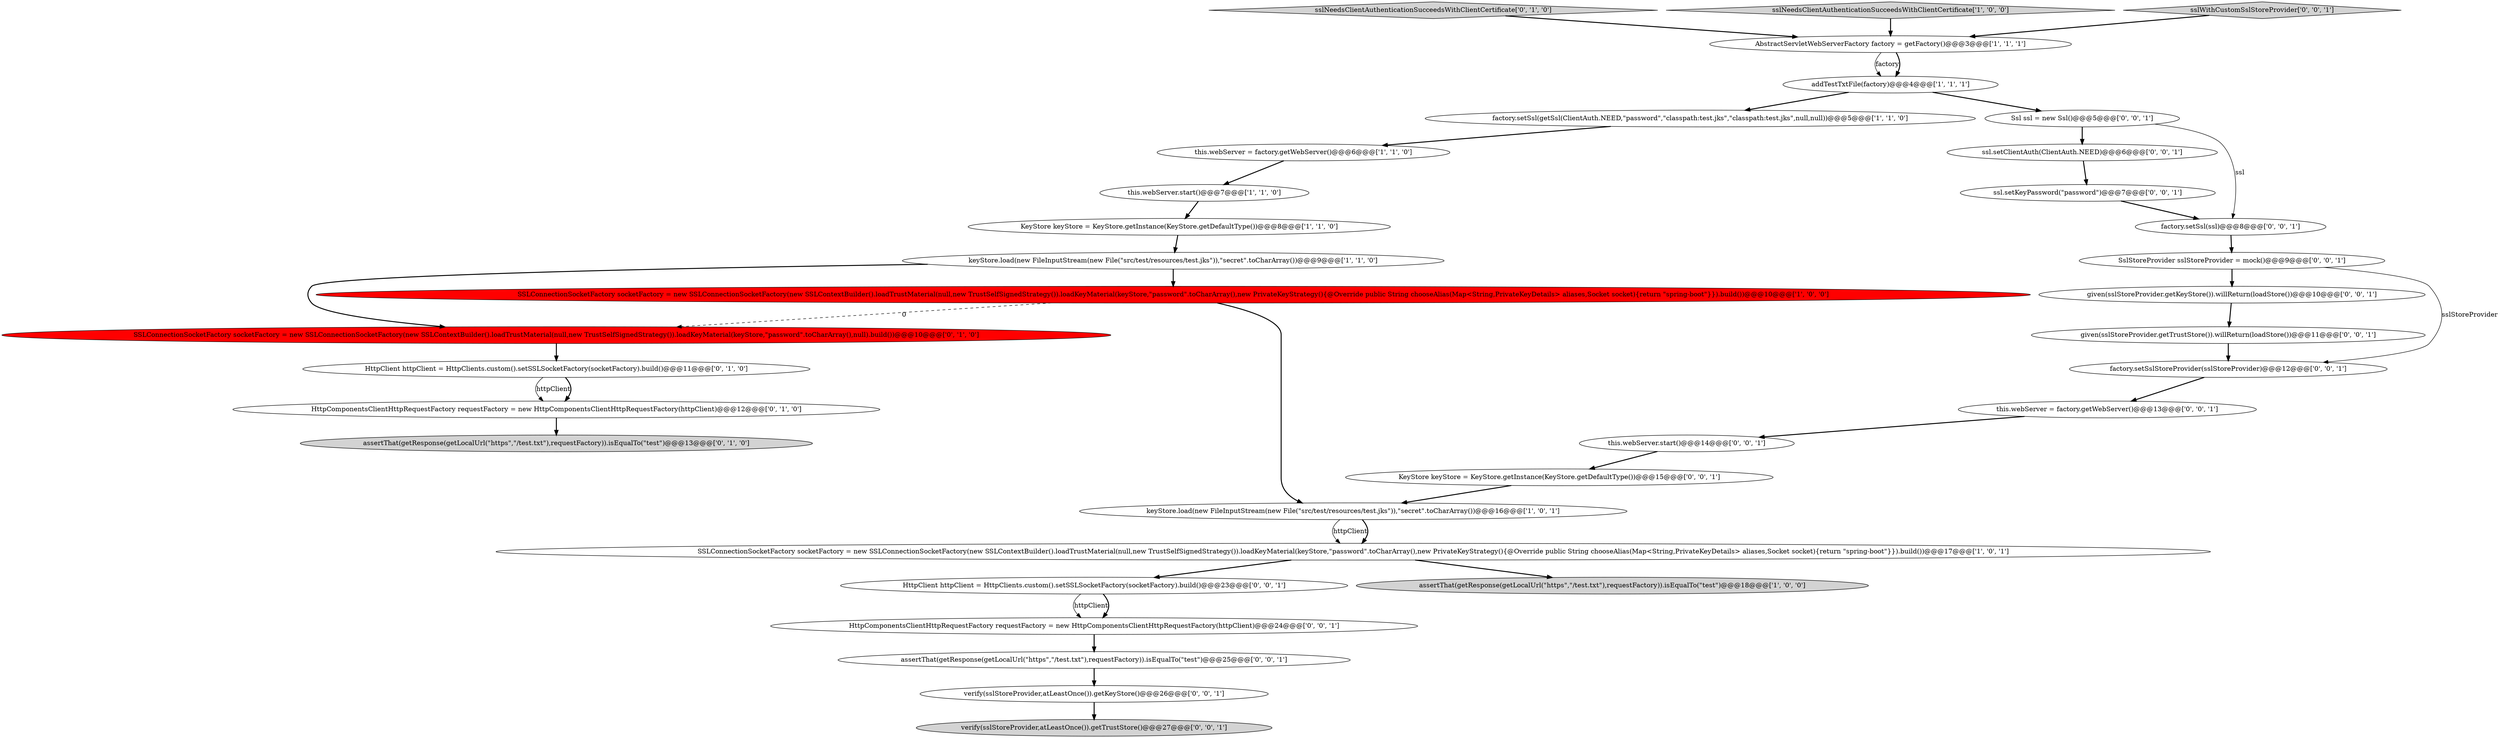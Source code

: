 digraph {
20 [style = filled, label = "verify(sslStoreProvider,atLeastOnce()).getTrustStore()@@@27@@@['0', '0', '1']", fillcolor = lightgray, shape = ellipse image = "AAA0AAABBB3BBB"];
24 [style = filled, label = "given(sslStoreProvider.getTrustStore()).willReturn(loadStore())@@@11@@@['0', '0', '1']", fillcolor = white, shape = ellipse image = "AAA0AAABBB3BBB"];
6 [style = filled, label = "factory.setSsl(getSsl(ClientAuth.NEED,\"password\",\"classpath:test.jks\",\"classpath:test.jks\",null,null))@@@5@@@['1', '1', '0']", fillcolor = white, shape = ellipse image = "AAA0AAABBB1BBB"];
3 [style = filled, label = "keyStore.load(new FileInputStream(new File(\"src/test/resources/test.jks\")),\"secret\".toCharArray())@@@9@@@['1', '1', '0']", fillcolor = white, shape = ellipse image = "AAA0AAABBB1BBB"];
26 [style = filled, label = "this.webServer = factory.getWebServer()@@@13@@@['0', '0', '1']", fillcolor = white, shape = ellipse image = "AAA0AAABBB3BBB"];
22 [style = filled, label = "HttpComponentsClientHttpRequestFactory requestFactory = new HttpComponentsClientHttpRequestFactory(httpClient)@@@24@@@['0', '0', '1']", fillcolor = white, shape = ellipse image = "AAA0AAABBB3BBB"];
30 [style = filled, label = "SslStoreProvider sslStoreProvider = mock()@@@9@@@['0', '0', '1']", fillcolor = white, shape = ellipse image = "AAA0AAABBB3BBB"];
23 [style = filled, label = "assertThat(getResponse(getLocalUrl(\"https\",\"/test.txt\"),requestFactory)).isEqualTo(\"test\")@@@25@@@['0', '0', '1']", fillcolor = white, shape = ellipse image = "AAA0AAABBB3BBB"];
9 [style = filled, label = "this.webServer.start()@@@7@@@['1', '1', '0']", fillcolor = white, shape = ellipse image = "AAA0AAABBB1BBB"];
1 [style = filled, label = "AbstractServletWebServerFactory factory = getFactory()@@@3@@@['1', '1', '1']", fillcolor = white, shape = ellipse image = "AAA0AAABBB1BBB"];
12 [style = filled, label = "SSLConnectionSocketFactory socketFactory = new SSLConnectionSocketFactory(new SSLContextBuilder().loadTrustMaterial(null,new TrustSelfSignedStrategy()).loadKeyMaterial(keyStore,\"password\".toCharArray(),null).build())@@@10@@@['0', '1', '0']", fillcolor = red, shape = ellipse image = "AAA1AAABBB2BBB"];
32 [style = filled, label = "given(sslStoreProvider.getKeyStore()).willReturn(loadStore())@@@10@@@['0', '0', '1']", fillcolor = white, shape = ellipse image = "AAA0AAABBB3BBB"];
5 [style = filled, label = "SSLConnectionSocketFactory socketFactory = new SSLConnectionSocketFactory(new SSLContextBuilder().loadTrustMaterial(null,new TrustSelfSignedStrategy()).loadKeyMaterial(keyStore,\"password\".toCharArray(),new PrivateKeyStrategy(){@Override public String chooseAlias(Map<String,PrivateKeyDetails> aliases,Socket socket){return \"spring-boot\"}}).build())@@@17@@@['1', '0', '1']", fillcolor = white, shape = ellipse image = "AAA0AAABBB1BBB"];
28 [style = filled, label = "verify(sslStoreProvider,atLeastOnce()).getKeyStore()@@@26@@@['0', '0', '1']", fillcolor = white, shape = ellipse image = "AAA0AAABBB3BBB"];
25 [style = filled, label = "ssl.setClientAuth(ClientAuth.NEED)@@@6@@@['0', '0', '1']", fillcolor = white, shape = ellipse image = "AAA0AAABBB3BBB"];
18 [style = filled, label = "ssl.setKeyPassword(\"password\")@@@7@@@['0', '0', '1']", fillcolor = white, shape = ellipse image = "AAA0AAABBB3BBB"];
19 [style = filled, label = "KeyStore keyStore = KeyStore.getInstance(KeyStore.getDefaultType())@@@15@@@['0', '0', '1']", fillcolor = white, shape = ellipse image = "AAA0AAABBB3BBB"];
16 [style = filled, label = "assertThat(getResponse(getLocalUrl(\"https\",\"/test.txt\"),requestFactory)).isEqualTo(\"test\")@@@13@@@['0', '1', '0']", fillcolor = lightgray, shape = ellipse image = "AAA0AAABBB2BBB"];
21 [style = filled, label = "Ssl ssl = new Ssl()@@@5@@@['0', '0', '1']", fillcolor = white, shape = ellipse image = "AAA0AAABBB3BBB"];
8 [style = filled, label = "this.webServer = factory.getWebServer()@@@6@@@['1', '1', '0']", fillcolor = white, shape = ellipse image = "AAA0AAABBB1BBB"];
33 [style = filled, label = "factory.setSslStoreProvider(sslStoreProvider)@@@12@@@['0', '0', '1']", fillcolor = white, shape = ellipse image = "AAA0AAABBB3BBB"];
2 [style = filled, label = "addTestTxtFile(factory)@@@4@@@['1', '1', '1']", fillcolor = white, shape = ellipse image = "AAA0AAABBB1BBB"];
10 [style = filled, label = "KeyStore keyStore = KeyStore.getInstance(KeyStore.getDefaultType())@@@8@@@['1', '1', '0']", fillcolor = white, shape = ellipse image = "AAA0AAABBB1BBB"];
17 [style = filled, label = "HttpClient httpClient = HttpClients.custom().setSSLSocketFactory(socketFactory).build()@@@23@@@['0', '0', '1']", fillcolor = white, shape = ellipse image = "AAA0AAABBB3BBB"];
13 [style = filled, label = "HttpComponentsClientHttpRequestFactory requestFactory = new HttpComponentsClientHttpRequestFactory(httpClient)@@@12@@@['0', '1', '0']", fillcolor = white, shape = ellipse image = "AAA0AAABBB2BBB"];
7 [style = filled, label = "keyStore.load(new FileInputStream(new File(\"src/test/resources/test.jks\")),\"secret\".toCharArray())@@@16@@@['1', '0', '1']", fillcolor = white, shape = ellipse image = "AAA0AAABBB1BBB"];
14 [style = filled, label = "HttpClient httpClient = HttpClients.custom().setSSLSocketFactory(socketFactory).build()@@@11@@@['0', '1', '0']", fillcolor = white, shape = ellipse image = "AAA0AAABBB2BBB"];
15 [style = filled, label = "sslNeedsClientAuthenticationSucceedsWithClientCertificate['0', '1', '0']", fillcolor = lightgray, shape = diamond image = "AAA0AAABBB2BBB"];
29 [style = filled, label = "this.webServer.start()@@@14@@@['0', '0', '1']", fillcolor = white, shape = ellipse image = "AAA0AAABBB3BBB"];
0 [style = filled, label = "sslNeedsClientAuthenticationSucceedsWithClientCertificate['1', '0', '0']", fillcolor = lightgray, shape = diamond image = "AAA0AAABBB1BBB"];
27 [style = filled, label = "factory.setSsl(ssl)@@@8@@@['0', '0', '1']", fillcolor = white, shape = ellipse image = "AAA0AAABBB3BBB"];
4 [style = filled, label = "SSLConnectionSocketFactory socketFactory = new SSLConnectionSocketFactory(new SSLContextBuilder().loadTrustMaterial(null,new TrustSelfSignedStrategy()).loadKeyMaterial(keyStore,\"password\".toCharArray(),new PrivateKeyStrategy(){@Override public String chooseAlias(Map<String,PrivateKeyDetails> aliases,Socket socket){return \"spring-boot\"}}).build())@@@10@@@['1', '0', '0']", fillcolor = red, shape = ellipse image = "AAA1AAABBB1BBB"];
11 [style = filled, label = "assertThat(getResponse(getLocalUrl(\"https\",\"/test.txt\"),requestFactory)).isEqualTo(\"test\")@@@18@@@['1', '0', '0']", fillcolor = lightgray, shape = ellipse image = "AAA0AAABBB1BBB"];
31 [style = filled, label = "sslWithCustomSslStoreProvider['0', '0', '1']", fillcolor = lightgray, shape = diamond image = "AAA0AAABBB3BBB"];
17->22 [style = solid, label="httpClient"];
28->20 [style = bold, label=""];
2->6 [style = bold, label=""];
30->33 [style = solid, label="sslStoreProvider"];
27->30 [style = bold, label=""];
26->29 [style = bold, label=""];
25->18 [style = bold, label=""];
7->5 [style = solid, label="httpClient"];
10->3 [style = bold, label=""];
30->32 [style = bold, label=""];
31->1 [style = bold, label=""];
9->10 [style = bold, label=""];
3->12 [style = bold, label=""];
21->25 [style = bold, label=""];
17->22 [style = bold, label=""];
5->17 [style = bold, label=""];
3->4 [style = bold, label=""];
22->23 [style = bold, label=""];
13->16 [style = bold, label=""];
4->7 [style = bold, label=""];
33->26 [style = bold, label=""];
4->12 [style = dashed, label="0"];
23->28 [style = bold, label=""];
21->27 [style = solid, label="ssl"];
24->33 [style = bold, label=""];
7->5 [style = bold, label=""];
29->19 [style = bold, label=""];
18->27 [style = bold, label=""];
2->21 [style = bold, label=""];
0->1 [style = bold, label=""];
6->8 [style = bold, label=""];
14->13 [style = solid, label="httpClient"];
12->14 [style = bold, label=""];
8->9 [style = bold, label=""];
1->2 [style = solid, label="factory"];
1->2 [style = bold, label=""];
5->11 [style = bold, label=""];
14->13 [style = bold, label=""];
32->24 [style = bold, label=""];
19->7 [style = bold, label=""];
15->1 [style = bold, label=""];
}
